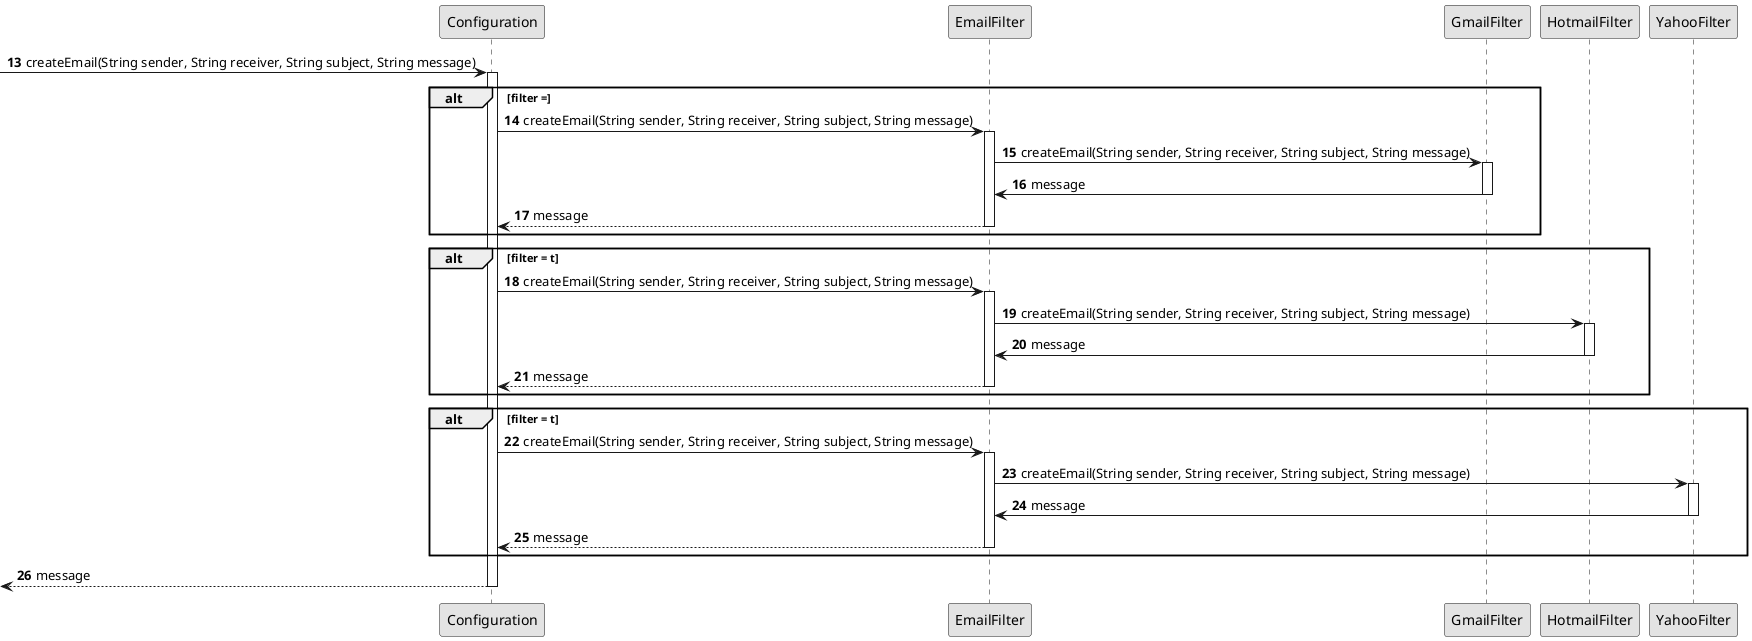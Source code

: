 @startuml
skinparam monochrome true
skinparam packageStyle rectangle
skinparam shadowing false

participant "Configuration" as Config
participant "EmailFilter" as EmFilter
participant "GmailFilter" as GmFilter
participant "HotmailFilter" as HmFilter
participant "YahooFilter" as YhFilter



autonumber 13

'hide footbox

         -> Config : createEmail(String sender, String receiver, String subject, String message)
            activate Config

            alt filter =
            Config -> EmFilter : createEmail(String sender, String receiver, String subject, String message)
                activate EmFilter

                    EmFilter -> GmFilter: createEmail(String sender, String receiver, String subject, String message)
                        activate GmFilter

                        GmFilter -> EmFilter  : message
                    deactivate GmFilter

                EmFilter --> Config  : message
            deactivate EmFilter
            end alt

            alt filter = t
            Config -> EmFilter : createEmail(String sender, String receiver, String subject, String message)
                activate EmFilter

                    EmFilter -> HmFilter: createEmail(String sender, String receiver, String subject, String message)
                        activate HmFilter

                        HmFilter -> EmFilter  : message
                    deactivate HmFilter

                EmFilter --> Config  : message
            deactivate EmFilter
            end alt

            alt filter = t
            Config -> EmFilter : createEmail(String sender, String receiver, String subject, String message)
                activate EmFilter

                    EmFilter -> YhFilter: createEmail(String sender, String receiver, String subject, String message)
                        activate YhFilter

                        YhFilter -> EmFilter : message
                    deactivate YhFilter

                EmFilter --> Config  : message
            deactivate EmFilter
            end alt
            <-- Config  : message
        deactivate Config

@enduml